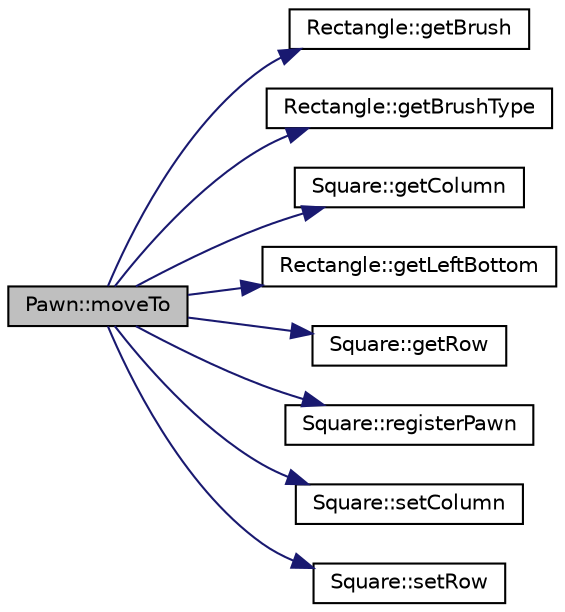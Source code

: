 digraph "Pawn::moveTo"
{
 // LATEX_PDF_SIZE
  bgcolor="transparent";
  edge [fontname="Helvetica",fontsize="10",labelfontname="Helvetica",labelfontsize="10"];
  node [fontname="Helvetica",fontsize="10",shape=record];
  rankdir="LR";
  Node1 [label="Pawn::moveTo",height=0.2,width=0.4,color="black", fillcolor="grey75", style="filled", fontcolor="black",tooltip=" "];
  Node1 -> Node2 [color="midnightblue",fontsize="10",style="solid",fontname="Helvetica"];
  Node2 [label="Rectangle::getBrush",height=0.2,width=0.4,color="black",URL="$de/d00/classRectangle.html#aab6cf212cb0d8bd05a197420ca1a87ee",tooltip=" "];
  Node1 -> Node3 [color="midnightblue",fontsize="10",style="solid",fontname="Helvetica"];
  Node3 [label="Rectangle::getBrushType",height=0.2,width=0.4,color="black",URL="$de/d00/classRectangle.html#a5a33b93672044b12c1e9ce4db8c627ee",tooltip=" "];
  Node1 -> Node4 [color="midnightblue",fontsize="10",style="solid",fontname="Helvetica"];
  Node4 [label="Square::getColumn",height=0.2,width=0.4,color="black",URL="$d3/d72/classSquare.html#ab40f208fe44bfac6d38c000ae30baacb",tooltip=" "];
  Node1 -> Node5 [color="midnightblue",fontsize="10",style="solid",fontname="Helvetica"];
  Node5 [label="Rectangle::getLeftBottom",height=0.2,width=0.4,color="black",URL="$de/d00/classRectangle.html#a997d4a12ab8bf467752d892a4c141a26",tooltip=" "];
  Node1 -> Node6 [color="midnightblue",fontsize="10",style="solid",fontname="Helvetica"];
  Node6 [label="Square::getRow",height=0.2,width=0.4,color="black",URL="$d3/d72/classSquare.html#af4307f89fb7470caf2c74171cc165dce",tooltip=" "];
  Node1 -> Node7 [color="midnightblue",fontsize="10",style="solid",fontname="Helvetica"];
  Node7 [label="Square::registerPawn",height=0.2,width=0.4,color="black",URL="$d3/d72/classSquare.html#a2db5e4c2cece65ed55829d7953367b46",tooltip=" "];
  Node1 -> Node8 [color="midnightblue",fontsize="10",style="solid",fontname="Helvetica"];
  Node8 [label="Square::setColumn",height=0.2,width=0.4,color="black",URL="$d3/d72/classSquare.html#a84256ebc00f298d5876b3afe2bccdfc7",tooltip=" "];
  Node1 -> Node9 [color="midnightblue",fontsize="10",style="solid",fontname="Helvetica"];
  Node9 [label="Square::setRow",height=0.2,width=0.4,color="black",URL="$d3/d72/classSquare.html#a334266609899448ccc2a2449f9c14bf0",tooltip=" "];
}
